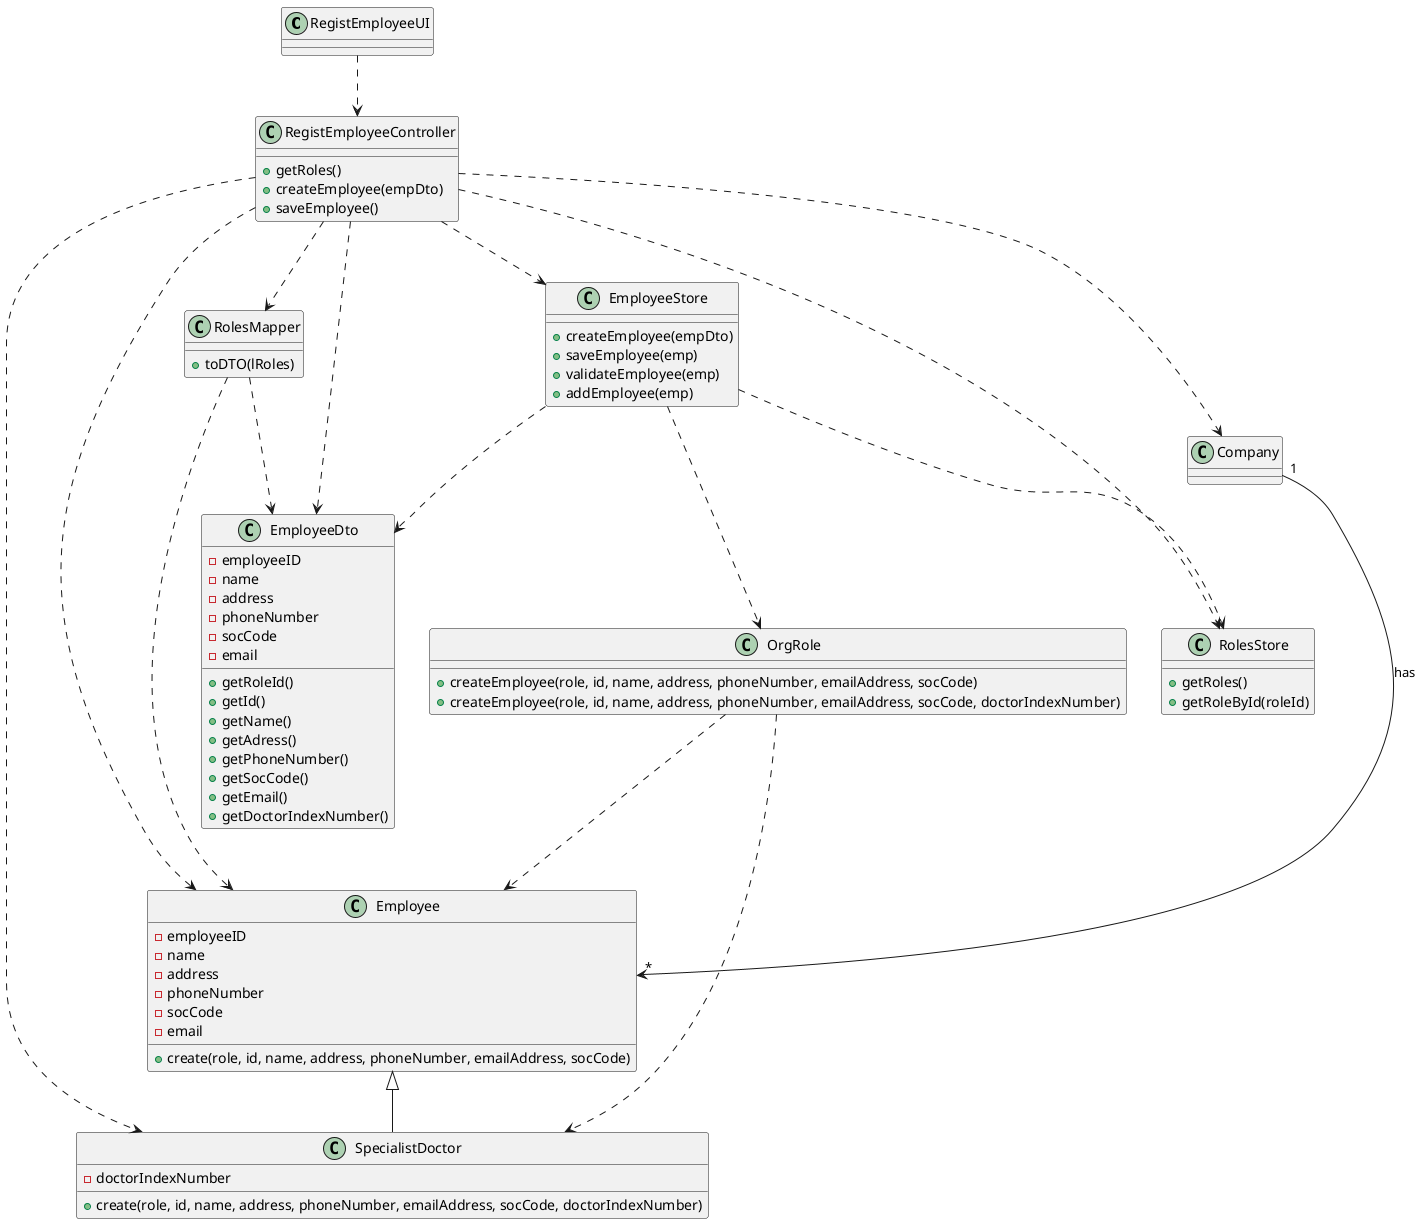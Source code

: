 @startuml
RegistEmployeeUI ..> RegistEmployeeController
RegistEmployeeController ..>Company
RegistEmployeeController ..>Employee
RegistEmployeeController ..>SpecialistDoctor
RegistEmployeeController ..>RolesMapper
RegistEmployeeController ..>EmployeeDto
RegistEmployeeController ..>RolesStore
RegistEmployeeController ..>EmployeeStore

OrgRole ..> Employee
OrgRole ..> SpecialistDoctor
Employee <|-- SpecialistDoctor

RegistEmployeeController : +getRoles()
RegistEmployeeController : +createEmployee(empDto)
RegistEmployeeController : +saveEmployee()

Company "1" --> "*" Employee: has

EmployeeStore ..>EmployeeDto
EmployeeStore ..>RolesStore
EmployeeStore ..>OrgRole 

RolesMapper ..> EmployeeDto

RolesMapper ..> Employee

RolesMapper : +toDTO(lRoles)

RolesStore : +getRoles()
EmployeeStore : +createEmployee(empDto)
RolesStore : +getRoleById(roleId)
EmployeeStore : +saveEmployee(emp)
EmployeeStore : +validateEmployee(emp)
EmployeeStore : +addEmployee(emp)

OrgRole : +createEmployee(role, id, name, address, phoneNumber, emailAddress, socCode)
OrgRole : +createEmployee(role, id, name, address, phoneNumber, emailAddress, socCode, doctorIndexNumber)

EmployeeDto : +getRoleId()
EmployeeDto : +getId()
EmployeeDto : +getName()
EmployeeDto : +getAdress()
EmployeeDto : +getPhoneNumber()
EmployeeDto : +getSocCode()
EmployeeDto : +getEmail()
EmployeeDto : +getDoctorIndexNumber()
EmployeeDto : -employeeID
EmployeeDto : -name
EmployeeDto : -address
EmployeeDto : -phoneNumber
EmployeeDto : -socCode
EmployeeDto : -email

Employee : +create(role, id, name, address, phoneNumber, emailAddress, socCode)
Employee : -employeeID
Employee : -name
Employee : -address
Employee : -phoneNumber
Employee : -socCode
Employee : -email

SpecialistDoctor : +create(role, id, name, address, phoneNumber, emailAddress, socCode, doctorIndexNumber)
SpecialistDoctor : -doctorIndexNumber
@enduml